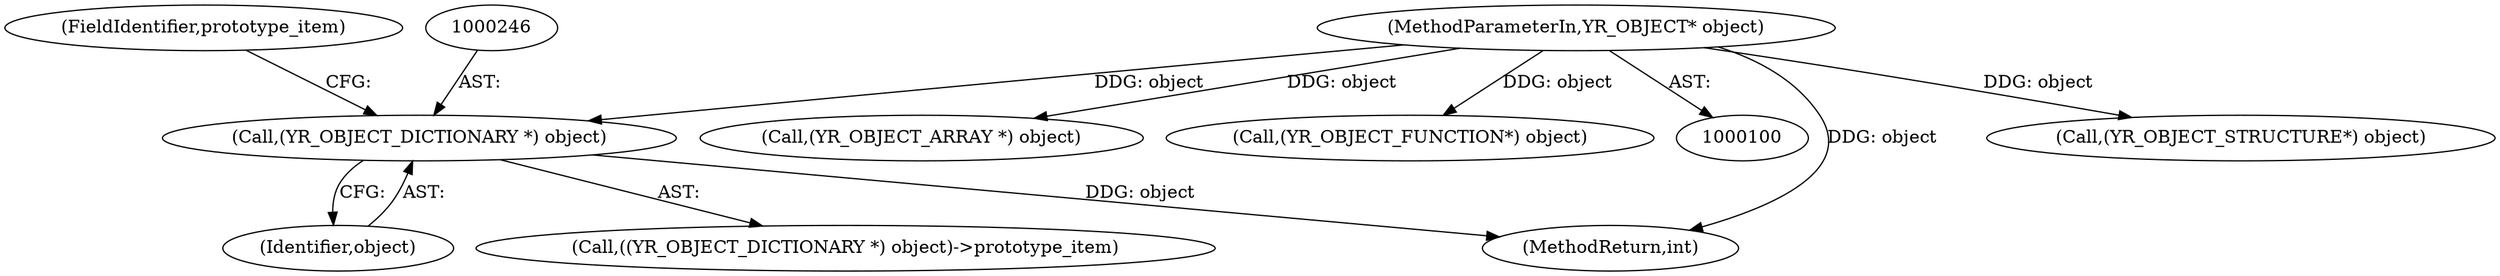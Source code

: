 digraph "0_yara_053e67e3ec81cc9268ce30eaf0d6663d8639ed1e_0@pointer" {
"1000245" [label="(Call,(YR_OBJECT_DICTIONARY *) object)"];
"1000101" [label="(MethodParameterIn,YR_OBJECT* object)"];
"1000195" [label="(Call,(YR_OBJECT_STRUCTURE*) object)"];
"1000268" [label="(MethodReturn,int)"];
"1000228" [label="(Call,(YR_OBJECT_ARRAY *) object)"];
"1000245" [label="(Call,(YR_OBJECT_DICTIONARY *) object)"];
"1000151" [label="(Call,(YR_OBJECT_FUNCTION*) object)"];
"1000248" [label="(FieldIdentifier,prototype_item)"];
"1000247" [label="(Identifier,object)"];
"1000244" [label="(Call,((YR_OBJECT_DICTIONARY *) object)->prototype_item)"];
"1000101" [label="(MethodParameterIn,YR_OBJECT* object)"];
"1000245" -> "1000244"  [label="AST: "];
"1000245" -> "1000247"  [label="CFG: "];
"1000246" -> "1000245"  [label="AST: "];
"1000247" -> "1000245"  [label="AST: "];
"1000248" -> "1000245"  [label="CFG: "];
"1000245" -> "1000268"  [label="DDG: object"];
"1000101" -> "1000245"  [label="DDG: object"];
"1000101" -> "1000100"  [label="AST: "];
"1000101" -> "1000268"  [label="DDG: object"];
"1000101" -> "1000151"  [label="DDG: object"];
"1000101" -> "1000195"  [label="DDG: object"];
"1000101" -> "1000228"  [label="DDG: object"];
}
